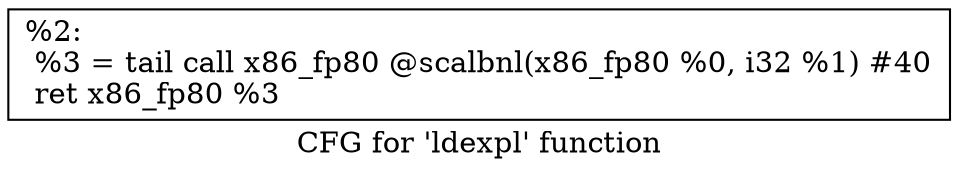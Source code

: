 digraph "CFG for 'ldexpl' function" {
	label="CFG for 'ldexpl' function";

	Node0x2002510 [shape=record,label="{%2:\l  %3 = tail call x86_fp80 @scalbnl(x86_fp80 %0, i32 %1) #40\l  ret x86_fp80 %3\l}"];
}
